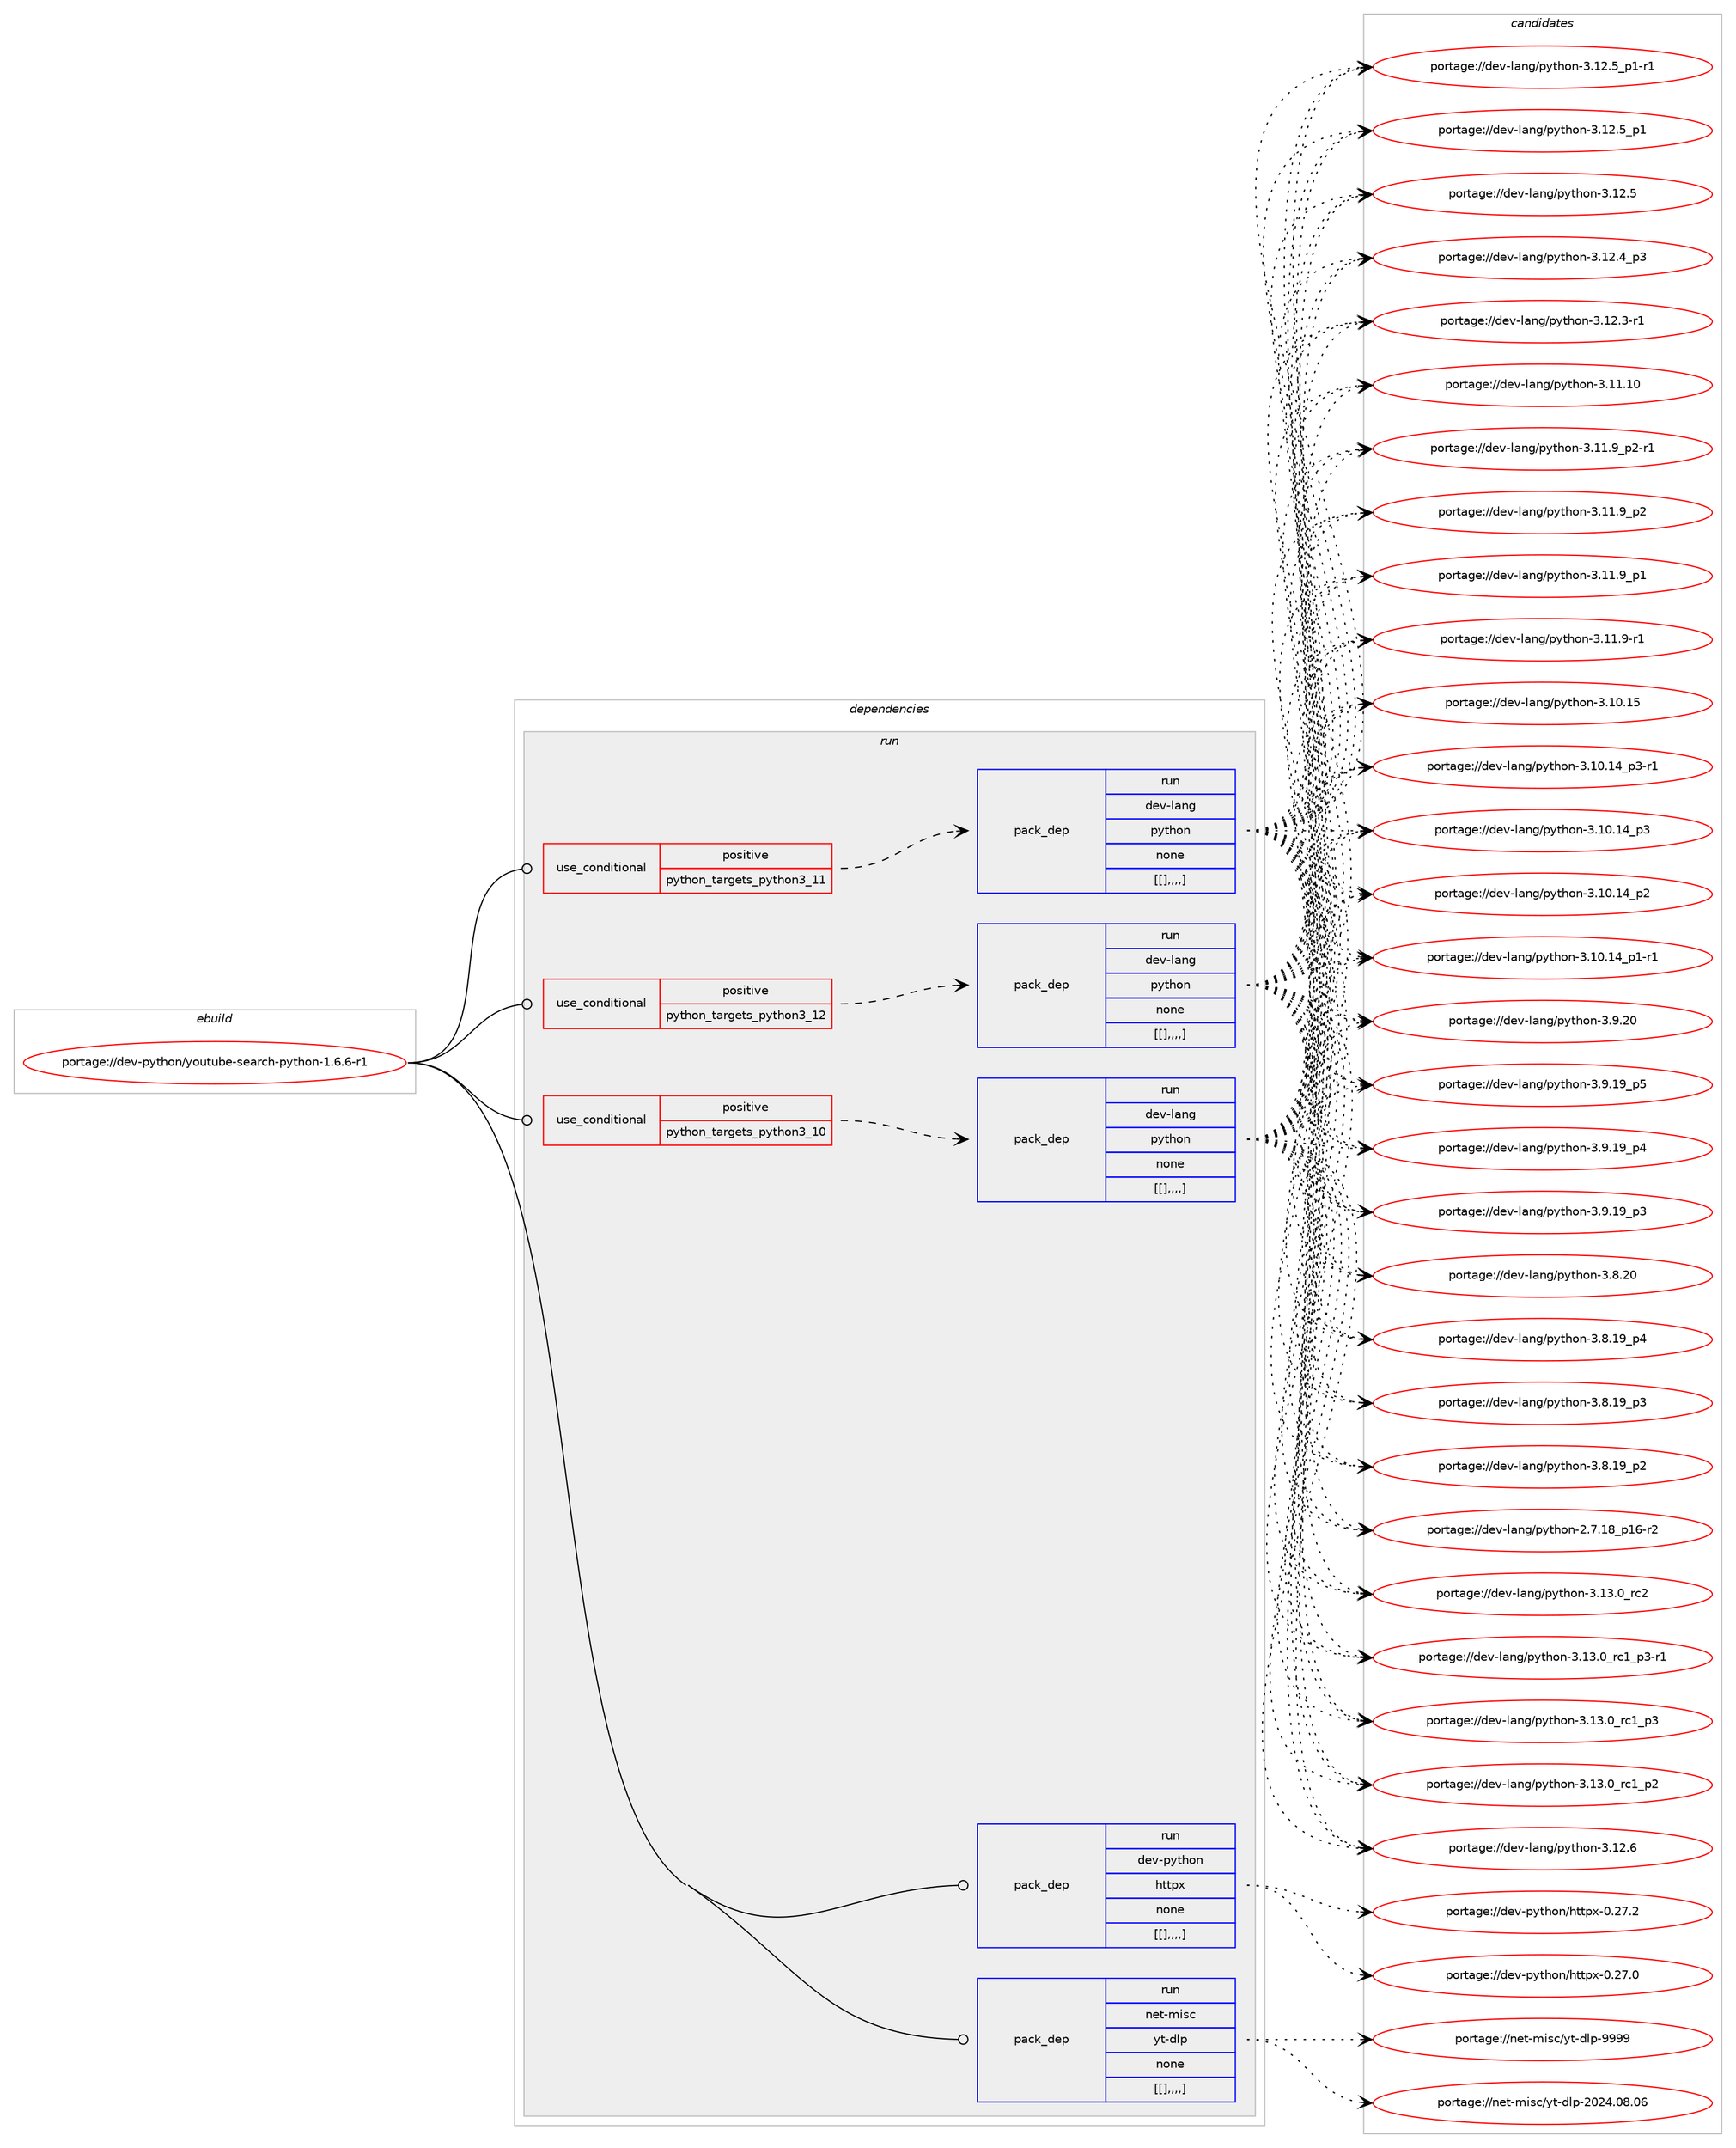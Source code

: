 digraph prolog {

# *************
# Graph options
# *************

newrank=true;
concentrate=true;
compound=true;
graph [rankdir=LR,fontname=Helvetica,fontsize=10,ranksep=1.5];#, ranksep=2.5, nodesep=0.2];
edge  [arrowhead=vee];
node  [fontname=Helvetica,fontsize=10];

# **********
# The ebuild
# **********

subgraph cluster_leftcol {
color=gray;
label=<<i>ebuild</i>>;
id [label="portage://dev-python/youtube-search-python-1.6.6-r1", color=red, width=4, href="../dev-python/youtube-search-python-1.6.6-r1.svg"];
}

# ****************
# The dependencies
# ****************

subgraph cluster_midcol {
color=gray;
label=<<i>dependencies</i>>;
subgraph cluster_compile {
fillcolor="#eeeeee";
style=filled;
label=<<i>compile</i>>;
}
subgraph cluster_compileandrun {
fillcolor="#eeeeee";
style=filled;
label=<<i>compile and run</i>>;
}
subgraph cluster_run {
fillcolor="#eeeeee";
style=filled;
label=<<i>run</i>>;
subgraph cond42539 {
dependency170342 [label=<<TABLE BORDER="0" CELLBORDER="1" CELLSPACING="0" CELLPADDING="4"><TR><TD ROWSPAN="3" CELLPADDING="10">use_conditional</TD></TR><TR><TD>positive</TD></TR><TR><TD>python_targets_python3_10</TD></TR></TABLE>>, shape=none, color=red];
subgraph pack126537 {
dependency170343 [label=<<TABLE BORDER="0" CELLBORDER="1" CELLSPACING="0" CELLPADDING="4" WIDTH="220"><TR><TD ROWSPAN="6" CELLPADDING="30">pack_dep</TD></TR><TR><TD WIDTH="110">run</TD></TR><TR><TD>dev-lang</TD></TR><TR><TD>python</TD></TR><TR><TD>none</TD></TR><TR><TD>[[],,,,]</TD></TR></TABLE>>, shape=none, color=blue];
}
dependency170342:e -> dependency170343:w [weight=20,style="dashed",arrowhead="vee"];
}
id:e -> dependency170342:w [weight=20,style="solid",arrowhead="odot"];
subgraph cond42540 {
dependency170344 [label=<<TABLE BORDER="0" CELLBORDER="1" CELLSPACING="0" CELLPADDING="4"><TR><TD ROWSPAN="3" CELLPADDING="10">use_conditional</TD></TR><TR><TD>positive</TD></TR><TR><TD>python_targets_python3_11</TD></TR></TABLE>>, shape=none, color=red];
subgraph pack126538 {
dependency170345 [label=<<TABLE BORDER="0" CELLBORDER="1" CELLSPACING="0" CELLPADDING="4" WIDTH="220"><TR><TD ROWSPAN="6" CELLPADDING="30">pack_dep</TD></TR><TR><TD WIDTH="110">run</TD></TR><TR><TD>dev-lang</TD></TR><TR><TD>python</TD></TR><TR><TD>none</TD></TR><TR><TD>[[],,,,]</TD></TR></TABLE>>, shape=none, color=blue];
}
dependency170344:e -> dependency170345:w [weight=20,style="dashed",arrowhead="vee"];
}
id:e -> dependency170344:w [weight=20,style="solid",arrowhead="odot"];
subgraph cond42541 {
dependency170346 [label=<<TABLE BORDER="0" CELLBORDER="1" CELLSPACING="0" CELLPADDING="4"><TR><TD ROWSPAN="3" CELLPADDING="10">use_conditional</TD></TR><TR><TD>positive</TD></TR><TR><TD>python_targets_python3_12</TD></TR></TABLE>>, shape=none, color=red];
subgraph pack126539 {
dependency170347 [label=<<TABLE BORDER="0" CELLBORDER="1" CELLSPACING="0" CELLPADDING="4" WIDTH="220"><TR><TD ROWSPAN="6" CELLPADDING="30">pack_dep</TD></TR><TR><TD WIDTH="110">run</TD></TR><TR><TD>dev-lang</TD></TR><TR><TD>python</TD></TR><TR><TD>none</TD></TR><TR><TD>[[],,,,]</TD></TR></TABLE>>, shape=none, color=blue];
}
dependency170346:e -> dependency170347:w [weight=20,style="dashed",arrowhead="vee"];
}
id:e -> dependency170346:w [weight=20,style="solid",arrowhead="odot"];
subgraph pack126540 {
dependency170348 [label=<<TABLE BORDER="0" CELLBORDER="1" CELLSPACING="0" CELLPADDING="4" WIDTH="220"><TR><TD ROWSPAN="6" CELLPADDING="30">pack_dep</TD></TR><TR><TD WIDTH="110">run</TD></TR><TR><TD>dev-python</TD></TR><TR><TD>httpx</TD></TR><TR><TD>none</TD></TR><TR><TD>[[],,,,]</TD></TR></TABLE>>, shape=none, color=blue];
}
id:e -> dependency170348:w [weight=20,style="solid",arrowhead="odot"];
subgraph pack126541 {
dependency170349 [label=<<TABLE BORDER="0" CELLBORDER="1" CELLSPACING="0" CELLPADDING="4" WIDTH="220"><TR><TD ROWSPAN="6" CELLPADDING="30">pack_dep</TD></TR><TR><TD WIDTH="110">run</TD></TR><TR><TD>net-misc</TD></TR><TR><TD>yt-dlp</TD></TR><TR><TD>none</TD></TR><TR><TD>[[],,,,]</TD></TR></TABLE>>, shape=none, color=blue];
}
id:e -> dependency170349:w [weight=20,style="solid",arrowhead="odot"];
}
}

# **************
# The candidates
# **************

subgraph cluster_choices {
rank=same;
color=gray;
label=<<i>candidates</i>>;

subgraph choice126537 {
color=black;
nodesep=1;
choice10010111845108971101034711212111610411111045514649514648951149950 [label="portage://dev-lang/python-3.13.0_rc2", color=red, width=4,href="../dev-lang/python-3.13.0_rc2.svg"];
choice1001011184510897110103471121211161041111104551464951464895114994995112514511449 [label="portage://dev-lang/python-3.13.0_rc1_p3-r1", color=red, width=4,href="../dev-lang/python-3.13.0_rc1_p3-r1.svg"];
choice100101118451089711010347112121116104111110455146495146489511499499511251 [label="portage://dev-lang/python-3.13.0_rc1_p3", color=red, width=4,href="../dev-lang/python-3.13.0_rc1_p3.svg"];
choice100101118451089711010347112121116104111110455146495146489511499499511250 [label="portage://dev-lang/python-3.13.0_rc1_p2", color=red, width=4,href="../dev-lang/python-3.13.0_rc1_p2.svg"];
choice10010111845108971101034711212111610411111045514649504654 [label="portage://dev-lang/python-3.12.6", color=red, width=4,href="../dev-lang/python-3.12.6.svg"];
choice1001011184510897110103471121211161041111104551464950465395112494511449 [label="portage://dev-lang/python-3.12.5_p1-r1", color=red, width=4,href="../dev-lang/python-3.12.5_p1-r1.svg"];
choice100101118451089711010347112121116104111110455146495046539511249 [label="portage://dev-lang/python-3.12.5_p1", color=red, width=4,href="../dev-lang/python-3.12.5_p1.svg"];
choice10010111845108971101034711212111610411111045514649504653 [label="portage://dev-lang/python-3.12.5", color=red, width=4,href="../dev-lang/python-3.12.5.svg"];
choice100101118451089711010347112121116104111110455146495046529511251 [label="portage://dev-lang/python-3.12.4_p3", color=red, width=4,href="../dev-lang/python-3.12.4_p3.svg"];
choice100101118451089711010347112121116104111110455146495046514511449 [label="portage://dev-lang/python-3.12.3-r1", color=red, width=4,href="../dev-lang/python-3.12.3-r1.svg"];
choice1001011184510897110103471121211161041111104551464949464948 [label="portage://dev-lang/python-3.11.10", color=red, width=4,href="../dev-lang/python-3.11.10.svg"];
choice1001011184510897110103471121211161041111104551464949465795112504511449 [label="portage://dev-lang/python-3.11.9_p2-r1", color=red, width=4,href="../dev-lang/python-3.11.9_p2-r1.svg"];
choice100101118451089711010347112121116104111110455146494946579511250 [label="portage://dev-lang/python-3.11.9_p2", color=red, width=4,href="../dev-lang/python-3.11.9_p2.svg"];
choice100101118451089711010347112121116104111110455146494946579511249 [label="portage://dev-lang/python-3.11.9_p1", color=red, width=4,href="../dev-lang/python-3.11.9_p1.svg"];
choice100101118451089711010347112121116104111110455146494946574511449 [label="portage://dev-lang/python-3.11.9-r1", color=red, width=4,href="../dev-lang/python-3.11.9-r1.svg"];
choice1001011184510897110103471121211161041111104551464948464953 [label="portage://dev-lang/python-3.10.15", color=red, width=4,href="../dev-lang/python-3.10.15.svg"];
choice100101118451089711010347112121116104111110455146494846495295112514511449 [label="portage://dev-lang/python-3.10.14_p3-r1", color=red, width=4,href="../dev-lang/python-3.10.14_p3-r1.svg"];
choice10010111845108971101034711212111610411111045514649484649529511251 [label="portage://dev-lang/python-3.10.14_p3", color=red, width=4,href="../dev-lang/python-3.10.14_p3.svg"];
choice10010111845108971101034711212111610411111045514649484649529511250 [label="portage://dev-lang/python-3.10.14_p2", color=red, width=4,href="../dev-lang/python-3.10.14_p2.svg"];
choice100101118451089711010347112121116104111110455146494846495295112494511449 [label="portage://dev-lang/python-3.10.14_p1-r1", color=red, width=4,href="../dev-lang/python-3.10.14_p1-r1.svg"];
choice10010111845108971101034711212111610411111045514657465048 [label="portage://dev-lang/python-3.9.20", color=red, width=4,href="../dev-lang/python-3.9.20.svg"];
choice100101118451089711010347112121116104111110455146574649579511253 [label="portage://dev-lang/python-3.9.19_p5", color=red, width=4,href="../dev-lang/python-3.9.19_p5.svg"];
choice100101118451089711010347112121116104111110455146574649579511252 [label="portage://dev-lang/python-3.9.19_p4", color=red, width=4,href="../dev-lang/python-3.9.19_p4.svg"];
choice100101118451089711010347112121116104111110455146574649579511251 [label="portage://dev-lang/python-3.9.19_p3", color=red, width=4,href="../dev-lang/python-3.9.19_p3.svg"];
choice10010111845108971101034711212111610411111045514656465048 [label="portage://dev-lang/python-3.8.20", color=red, width=4,href="../dev-lang/python-3.8.20.svg"];
choice100101118451089711010347112121116104111110455146564649579511252 [label="portage://dev-lang/python-3.8.19_p4", color=red, width=4,href="../dev-lang/python-3.8.19_p4.svg"];
choice100101118451089711010347112121116104111110455146564649579511251 [label="portage://dev-lang/python-3.8.19_p3", color=red, width=4,href="../dev-lang/python-3.8.19_p3.svg"];
choice100101118451089711010347112121116104111110455146564649579511250 [label="portage://dev-lang/python-3.8.19_p2", color=red, width=4,href="../dev-lang/python-3.8.19_p2.svg"];
choice100101118451089711010347112121116104111110455046554649569511249544511450 [label="portage://dev-lang/python-2.7.18_p16-r2", color=red, width=4,href="../dev-lang/python-2.7.18_p16-r2.svg"];
dependency170343:e -> choice10010111845108971101034711212111610411111045514649514648951149950:w [style=dotted,weight="100"];
dependency170343:e -> choice1001011184510897110103471121211161041111104551464951464895114994995112514511449:w [style=dotted,weight="100"];
dependency170343:e -> choice100101118451089711010347112121116104111110455146495146489511499499511251:w [style=dotted,weight="100"];
dependency170343:e -> choice100101118451089711010347112121116104111110455146495146489511499499511250:w [style=dotted,weight="100"];
dependency170343:e -> choice10010111845108971101034711212111610411111045514649504654:w [style=dotted,weight="100"];
dependency170343:e -> choice1001011184510897110103471121211161041111104551464950465395112494511449:w [style=dotted,weight="100"];
dependency170343:e -> choice100101118451089711010347112121116104111110455146495046539511249:w [style=dotted,weight="100"];
dependency170343:e -> choice10010111845108971101034711212111610411111045514649504653:w [style=dotted,weight="100"];
dependency170343:e -> choice100101118451089711010347112121116104111110455146495046529511251:w [style=dotted,weight="100"];
dependency170343:e -> choice100101118451089711010347112121116104111110455146495046514511449:w [style=dotted,weight="100"];
dependency170343:e -> choice1001011184510897110103471121211161041111104551464949464948:w [style=dotted,weight="100"];
dependency170343:e -> choice1001011184510897110103471121211161041111104551464949465795112504511449:w [style=dotted,weight="100"];
dependency170343:e -> choice100101118451089711010347112121116104111110455146494946579511250:w [style=dotted,weight="100"];
dependency170343:e -> choice100101118451089711010347112121116104111110455146494946579511249:w [style=dotted,weight="100"];
dependency170343:e -> choice100101118451089711010347112121116104111110455146494946574511449:w [style=dotted,weight="100"];
dependency170343:e -> choice1001011184510897110103471121211161041111104551464948464953:w [style=dotted,weight="100"];
dependency170343:e -> choice100101118451089711010347112121116104111110455146494846495295112514511449:w [style=dotted,weight="100"];
dependency170343:e -> choice10010111845108971101034711212111610411111045514649484649529511251:w [style=dotted,weight="100"];
dependency170343:e -> choice10010111845108971101034711212111610411111045514649484649529511250:w [style=dotted,weight="100"];
dependency170343:e -> choice100101118451089711010347112121116104111110455146494846495295112494511449:w [style=dotted,weight="100"];
dependency170343:e -> choice10010111845108971101034711212111610411111045514657465048:w [style=dotted,weight="100"];
dependency170343:e -> choice100101118451089711010347112121116104111110455146574649579511253:w [style=dotted,weight="100"];
dependency170343:e -> choice100101118451089711010347112121116104111110455146574649579511252:w [style=dotted,weight="100"];
dependency170343:e -> choice100101118451089711010347112121116104111110455146574649579511251:w [style=dotted,weight="100"];
dependency170343:e -> choice10010111845108971101034711212111610411111045514656465048:w [style=dotted,weight="100"];
dependency170343:e -> choice100101118451089711010347112121116104111110455146564649579511252:w [style=dotted,weight="100"];
dependency170343:e -> choice100101118451089711010347112121116104111110455146564649579511251:w [style=dotted,weight="100"];
dependency170343:e -> choice100101118451089711010347112121116104111110455146564649579511250:w [style=dotted,weight="100"];
dependency170343:e -> choice100101118451089711010347112121116104111110455046554649569511249544511450:w [style=dotted,weight="100"];
}
subgraph choice126538 {
color=black;
nodesep=1;
choice10010111845108971101034711212111610411111045514649514648951149950 [label="portage://dev-lang/python-3.13.0_rc2", color=red, width=4,href="../dev-lang/python-3.13.0_rc2.svg"];
choice1001011184510897110103471121211161041111104551464951464895114994995112514511449 [label="portage://dev-lang/python-3.13.0_rc1_p3-r1", color=red, width=4,href="../dev-lang/python-3.13.0_rc1_p3-r1.svg"];
choice100101118451089711010347112121116104111110455146495146489511499499511251 [label="portage://dev-lang/python-3.13.0_rc1_p3", color=red, width=4,href="../dev-lang/python-3.13.0_rc1_p3.svg"];
choice100101118451089711010347112121116104111110455146495146489511499499511250 [label="portage://dev-lang/python-3.13.0_rc1_p2", color=red, width=4,href="../dev-lang/python-3.13.0_rc1_p2.svg"];
choice10010111845108971101034711212111610411111045514649504654 [label="portage://dev-lang/python-3.12.6", color=red, width=4,href="../dev-lang/python-3.12.6.svg"];
choice1001011184510897110103471121211161041111104551464950465395112494511449 [label="portage://dev-lang/python-3.12.5_p1-r1", color=red, width=4,href="../dev-lang/python-3.12.5_p1-r1.svg"];
choice100101118451089711010347112121116104111110455146495046539511249 [label="portage://dev-lang/python-3.12.5_p1", color=red, width=4,href="../dev-lang/python-3.12.5_p1.svg"];
choice10010111845108971101034711212111610411111045514649504653 [label="portage://dev-lang/python-3.12.5", color=red, width=4,href="../dev-lang/python-3.12.5.svg"];
choice100101118451089711010347112121116104111110455146495046529511251 [label="portage://dev-lang/python-3.12.4_p3", color=red, width=4,href="../dev-lang/python-3.12.4_p3.svg"];
choice100101118451089711010347112121116104111110455146495046514511449 [label="portage://dev-lang/python-3.12.3-r1", color=red, width=4,href="../dev-lang/python-3.12.3-r1.svg"];
choice1001011184510897110103471121211161041111104551464949464948 [label="portage://dev-lang/python-3.11.10", color=red, width=4,href="../dev-lang/python-3.11.10.svg"];
choice1001011184510897110103471121211161041111104551464949465795112504511449 [label="portage://dev-lang/python-3.11.9_p2-r1", color=red, width=4,href="../dev-lang/python-3.11.9_p2-r1.svg"];
choice100101118451089711010347112121116104111110455146494946579511250 [label="portage://dev-lang/python-3.11.9_p2", color=red, width=4,href="../dev-lang/python-3.11.9_p2.svg"];
choice100101118451089711010347112121116104111110455146494946579511249 [label="portage://dev-lang/python-3.11.9_p1", color=red, width=4,href="../dev-lang/python-3.11.9_p1.svg"];
choice100101118451089711010347112121116104111110455146494946574511449 [label="portage://dev-lang/python-3.11.9-r1", color=red, width=4,href="../dev-lang/python-3.11.9-r1.svg"];
choice1001011184510897110103471121211161041111104551464948464953 [label="portage://dev-lang/python-3.10.15", color=red, width=4,href="../dev-lang/python-3.10.15.svg"];
choice100101118451089711010347112121116104111110455146494846495295112514511449 [label="portage://dev-lang/python-3.10.14_p3-r1", color=red, width=4,href="../dev-lang/python-3.10.14_p3-r1.svg"];
choice10010111845108971101034711212111610411111045514649484649529511251 [label="portage://dev-lang/python-3.10.14_p3", color=red, width=4,href="../dev-lang/python-3.10.14_p3.svg"];
choice10010111845108971101034711212111610411111045514649484649529511250 [label="portage://dev-lang/python-3.10.14_p2", color=red, width=4,href="../dev-lang/python-3.10.14_p2.svg"];
choice100101118451089711010347112121116104111110455146494846495295112494511449 [label="portage://dev-lang/python-3.10.14_p1-r1", color=red, width=4,href="../dev-lang/python-3.10.14_p1-r1.svg"];
choice10010111845108971101034711212111610411111045514657465048 [label="portage://dev-lang/python-3.9.20", color=red, width=4,href="../dev-lang/python-3.9.20.svg"];
choice100101118451089711010347112121116104111110455146574649579511253 [label="portage://dev-lang/python-3.9.19_p5", color=red, width=4,href="../dev-lang/python-3.9.19_p5.svg"];
choice100101118451089711010347112121116104111110455146574649579511252 [label="portage://dev-lang/python-3.9.19_p4", color=red, width=4,href="../dev-lang/python-3.9.19_p4.svg"];
choice100101118451089711010347112121116104111110455146574649579511251 [label="portage://dev-lang/python-3.9.19_p3", color=red, width=4,href="../dev-lang/python-3.9.19_p3.svg"];
choice10010111845108971101034711212111610411111045514656465048 [label="portage://dev-lang/python-3.8.20", color=red, width=4,href="../dev-lang/python-3.8.20.svg"];
choice100101118451089711010347112121116104111110455146564649579511252 [label="portage://dev-lang/python-3.8.19_p4", color=red, width=4,href="../dev-lang/python-3.8.19_p4.svg"];
choice100101118451089711010347112121116104111110455146564649579511251 [label="portage://dev-lang/python-3.8.19_p3", color=red, width=4,href="../dev-lang/python-3.8.19_p3.svg"];
choice100101118451089711010347112121116104111110455146564649579511250 [label="portage://dev-lang/python-3.8.19_p2", color=red, width=4,href="../dev-lang/python-3.8.19_p2.svg"];
choice100101118451089711010347112121116104111110455046554649569511249544511450 [label="portage://dev-lang/python-2.7.18_p16-r2", color=red, width=4,href="../dev-lang/python-2.7.18_p16-r2.svg"];
dependency170345:e -> choice10010111845108971101034711212111610411111045514649514648951149950:w [style=dotted,weight="100"];
dependency170345:e -> choice1001011184510897110103471121211161041111104551464951464895114994995112514511449:w [style=dotted,weight="100"];
dependency170345:e -> choice100101118451089711010347112121116104111110455146495146489511499499511251:w [style=dotted,weight="100"];
dependency170345:e -> choice100101118451089711010347112121116104111110455146495146489511499499511250:w [style=dotted,weight="100"];
dependency170345:e -> choice10010111845108971101034711212111610411111045514649504654:w [style=dotted,weight="100"];
dependency170345:e -> choice1001011184510897110103471121211161041111104551464950465395112494511449:w [style=dotted,weight="100"];
dependency170345:e -> choice100101118451089711010347112121116104111110455146495046539511249:w [style=dotted,weight="100"];
dependency170345:e -> choice10010111845108971101034711212111610411111045514649504653:w [style=dotted,weight="100"];
dependency170345:e -> choice100101118451089711010347112121116104111110455146495046529511251:w [style=dotted,weight="100"];
dependency170345:e -> choice100101118451089711010347112121116104111110455146495046514511449:w [style=dotted,weight="100"];
dependency170345:e -> choice1001011184510897110103471121211161041111104551464949464948:w [style=dotted,weight="100"];
dependency170345:e -> choice1001011184510897110103471121211161041111104551464949465795112504511449:w [style=dotted,weight="100"];
dependency170345:e -> choice100101118451089711010347112121116104111110455146494946579511250:w [style=dotted,weight="100"];
dependency170345:e -> choice100101118451089711010347112121116104111110455146494946579511249:w [style=dotted,weight="100"];
dependency170345:e -> choice100101118451089711010347112121116104111110455146494946574511449:w [style=dotted,weight="100"];
dependency170345:e -> choice1001011184510897110103471121211161041111104551464948464953:w [style=dotted,weight="100"];
dependency170345:e -> choice100101118451089711010347112121116104111110455146494846495295112514511449:w [style=dotted,weight="100"];
dependency170345:e -> choice10010111845108971101034711212111610411111045514649484649529511251:w [style=dotted,weight="100"];
dependency170345:e -> choice10010111845108971101034711212111610411111045514649484649529511250:w [style=dotted,weight="100"];
dependency170345:e -> choice100101118451089711010347112121116104111110455146494846495295112494511449:w [style=dotted,weight="100"];
dependency170345:e -> choice10010111845108971101034711212111610411111045514657465048:w [style=dotted,weight="100"];
dependency170345:e -> choice100101118451089711010347112121116104111110455146574649579511253:w [style=dotted,weight="100"];
dependency170345:e -> choice100101118451089711010347112121116104111110455146574649579511252:w [style=dotted,weight="100"];
dependency170345:e -> choice100101118451089711010347112121116104111110455146574649579511251:w [style=dotted,weight="100"];
dependency170345:e -> choice10010111845108971101034711212111610411111045514656465048:w [style=dotted,weight="100"];
dependency170345:e -> choice100101118451089711010347112121116104111110455146564649579511252:w [style=dotted,weight="100"];
dependency170345:e -> choice100101118451089711010347112121116104111110455146564649579511251:w [style=dotted,weight="100"];
dependency170345:e -> choice100101118451089711010347112121116104111110455146564649579511250:w [style=dotted,weight="100"];
dependency170345:e -> choice100101118451089711010347112121116104111110455046554649569511249544511450:w [style=dotted,weight="100"];
}
subgraph choice126539 {
color=black;
nodesep=1;
choice10010111845108971101034711212111610411111045514649514648951149950 [label="portage://dev-lang/python-3.13.0_rc2", color=red, width=4,href="../dev-lang/python-3.13.0_rc2.svg"];
choice1001011184510897110103471121211161041111104551464951464895114994995112514511449 [label="portage://dev-lang/python-3.13.0_rc1_p3-r1", color=red, width=4,href="../dev-lang/python-3.13.0_rc1_p3-r1.svg"];
choice100101118451089711010347112121116104111110455146495146489511499499511251 [label="portage://dev-lang/python-3.13.0_rc1_p3", color=red, width=4,href="../dev-lang/python-3.13.0_rc1_p3.svg"];
choice100101118451089711010347112121116104111110455146495146489511499499511250 [label="portage://dev-lang/python-3.13.0_rc1_p2", color=red, width=4,href="../dev-lang/python-3.13.0_rc1_p2.svg"];
choice10010111845108971101034711212111610411111045514649504654 [label="portage://dev-lang/python-3.12.6", color=red, width=4,href="../dev-lang/python-3.12.6.svg"];
choice1001011184510897110103471121211161041111104551464950465395112494511449 [label="portage://dev-lang/python-3.12.5_p1-r1", color=red, width=4,href="../dev-lang/python-3.12.5_p1-r1.svg"];
choice100101118451089711010347112121116104111110455146495046539511249 [label="portage://dev-lang/python-3.12.5_p1", color=red, width=4,href="../dev-lang/python-3.12.5_p1.svg"];
choice10010111845108971101034711212111610411111045514649504653 [label="portage://dev-lang/python-3.12.5", color=red, width=4,href="../dev-lang/python-3.12.5.svg"];
choice100101118451089711010347112121116104111110455146495046529511251 [label="portage://dev-lang/python-3.12.4_p3", color=red, width=4,href="../dev-lang/python-3.12.4_p3.svg"];
choice100101118451089711010347112121116104111110455146495046514511449 [label="portage://dev-lang/python-3.12.3-r1", color=red, width=4,href="../dev-lang/python-3.12.3-r1.svg"];
choice1001011184510897110103471121211161041111104551464949464948 [label="portage://dev-lang/python-3.11.10", color=red, width=4,href="../dev-lang/python-3.11.10.svg"];
choice1001011184510897110103471121211161041111104551464949465795112504511449 [label="portage://dev-lang/python-3.11.9_p2-r1", color=red, width=4,href="../dev-lang/python-3.11.9_p2-r1.svg"];
choice100101118451089711010347112121116104111110455146494946579511250 [label="portage://dev-lang/python-3.11.9_p2", color=red, width=4,href="../dev-lang/python-3.11.9_p2.svg"];
choice100101118451089711010347112121116104111110455146494946579511249 [label="portage://dev-lang/python-3.11.9_p1", color=red, width=4,href="../dev-lang/python-3.11.9_p1.svg"];
choice100101118451089711010347112121116104111110455146494946574511449 [label="portage://dev-lang/python-3.11.9-r1", color=red, width=4,href="../dev-lang/python-3.11.9-r1.svg"];
choice1001011184510897110103471121211161041111104551464948464953 [label="portage://dev-lang/python-3.10.15", color=red, width=4,href="../dev-lang/python-3.10.15.svg"];
choice100101118451089711010347112121116104111110455146494846495295112514511449 [label="portage://dev-lang/python-3.10.14_p3-r1", color=red, width=4,href="../dev-lang/python-3.10.14_p3-r1.svg"];
choice10010111845108971101034711212111610411111045514649484649529511251 [label="portage://dev-lang/python-3.10.14_p3", color=red, width=4,href="../dev-lang/python-3.10.14_p3.svg"];
choice10010111845108971101034711212111610411111045514649484649529511250 [label="portage://dev-lang/python-3.10.14_p2", color=red, width=4,href="../dev-lang/python-3.10.14_p2.svg"];
choice100101118451089711010347112121116104111110455146494846495295112494511449 [label="portage://dev-lang/python-3.10.14_p1-r1", color=red, width=4,href="../dev-lang/python-3.10.14_p1-r1.svg"];
choice10010111845108971101034711212111610411111045514657465048 [label="portage://dev-lang/python-3.9.20", color=red, width=4,href="../dev-lang/python-3.9.20.svg"];
choice100101118451089711010347112121116104111110455146574649579511253 [label="portage://dev-lang/python-3.9.19_p5", color=red, width=4,href="../dev-lang/python-3.9.19_p5.svg"];
choice100101118451089711010347112121116104111110455146574649579511252 [label="portage://dev-lang/python-3.9.19_p4", color=red, width=4,href="../dev-lang/python-3.9.19_p4.svg"];
choice100101118451089711010347112121116104111110455146574649579511251 [label="portage://dev-lang/python-3.9.19_p3", color=red, width=4,href="../dev-lang/python-3.9.19_p3.svg"];
choice10010111845108971101034711212111610411111045514656465048 [label="portage://dev-lang/python-3.8.20", color=red, width=4,href="../dev-lang/python-3.8.20.svg"];
choice100101118451089711010347112121116104111110455146564649579511252 [label="portage://dev-lang/python-3.8.19_p4", color=red, width=4,href="../dev-lang/python-3.8.19_p4.svg"];
choice100101118451089711010347112121116104111110455146564649579511251 [label="portage://dev-lang/python-3.8.19_p3", color=red, width=4,href="../dev-lang/python-3.8.19_p3.svg"];
choice100101118451089711010347112121116104111110455146564649579511250 [label="portage://dev-lang/python-3.8.19_p2", color=red, width=4,href="../dev-lang/python-3.8.19_p2.svg"];
choice100101118451089711010347112121116104111110455046554649569511249544511450 [label="portage://dev-lang/python-2.7.18_p16-r2", color=red, width=4,href="../dev-lang/python-2.7.18_p16-r2.svg"];
dependency170347:e -> choice10010111845108971101034711212111610411111045514649514648951149950:w [style=dotted,weight="100"];
dependency170347:e -> choice1001011184510897110103471121211161041111104551464951464895114994995112514511449:w [style=dotted,weight="100"];
dependency170347:e -> choice100101118451089711010347112121116104111110455146495146489511499499511251:w [style=dotted,weight="100"];
dependency170347:e -> choice100101118451089711010347112121116104111110455146495146489511499499511250:w [style=dotted,weight="100"];
dependency170347:e -> choice10010111845108971101034711212111610411111045514649504654:w [style=dotted,weight="100"];
dependency170347:e -> choice1001011184510897110103471121211161041111104551464950465395112494511449:w [style=dotted,weight="100"];
dependency170347:e -> choice100101118451089711010347112121116104111110455146495046539511249:w [style=dotted,weight="100"];
dependency170347:e -> choice10010111845108971101034711212111610411111045514649504653:w [style=dotted,weight="100"];
dependency170347:e -> choice100101118451089711010347112121116104111110455146495046529511251:w [style=dotted,weight="100"];
dependency170347:e -> choice100101118451089711010347112121116104111110455146495046514511449:w [style=dotted,weight="100"];
dependency170347:e -> choice1001011184510897110103471121211161041111104551464949464948:w [style=dotted,weight="100"];
dependency170347:e -> choice1001011184510897110103471121211161041111104551464949465795112504511449:w [style=dotted,weight="100"];
dependency170347:e -> choice100101118451089711010347112121116104111110455146494946579511250:w [style=dotted,weight="100"];
dependency170347:e -> choice100101118451089711010347112121116104111110455146494946579511249:w [style=dotted,weight="100"];
dependency170347:e -> choice100101118451089711010347112121116104111110455146494946574511449:w [style=dotted,weight="100"];
dependency170347:e -> choice1001011184510897110103471121211161041111104551464948464953:w [style=dotted,weight="100"];
dependency170347:e -> choice100101118451089711010347112121116104111110455146494846495295112514511449:w [style=dotted,weight="100"];
dependency170347:e -> choice10010111845108971101034711212111610411111045514649484649529511251:w [style=dotted,weight="100"];
dependency170347:e -> choice10010111845108971101034711212111610411111045514649484649529511250:w [style=dotted,weight="100"];
dependency170347:e -> choice100101118451089711010347112121116104111110455146494846495295112494511449:w [style=dotted,weight="100"];
dependency170347:e -> choice10010111845108971101034711212111610411111045514657465048:w [style=dotted,weight="100"];
dependency170347:e -> choice100101118451089711010347112121116104111110455146574649579511253:w [style=dotted,weight="100"];
dependency170347:e -> choice100101118451089711010347112121116104111110455146574649579511252:w [style=dotted,weight="100"];
dependency170347:e -> choice100101118451089711010347112121116104111110455146574649579511251:w [style=dotted,weight="100"];
dependency170347:e -> choice10010111845108971101034711212111610411111045514656465048:w [style=dotted,weight="100"];
dependency170347:e -> choice100101118451089711010347112121116104111110455146564649579511252:w [style=dotted,weight="100"];
dependency170347:e -> choice100101118451089711010347112121116104111110455146564649579511251:w [style=dotted,weight="100"];
dependency170347:e -> choice100101118451089711010347112121116104111110455146564649579511250:w [style=dotted,weight="100"];
dependency170347:e -> choice100101118451089711010347112121116104111110455046554649569511249544511450:w [style=dotted,weight="100"];
}
subgraph choice126540 {
color=black;
nodesep=1;
choice100101118451121211161041111104710411611611212045484650554650 [label="portage://dev-python/httpx-0.27.2", color=red, width=4,href="../dev-python/httpx-0.27.2.svg"];
choice100101118451121211161041111104710411611611212045484650554648 [label="portage://dev-python/httpx-0.27.0", color=red, width=4,href="../dev-python/httpx-0.27.0.svg"];
dependency170348:e -> choice100101118451121211161041111104710411611611212045484650554650:w [style=dotted,weight="100"];
dependency170348:e -> choice100101118451121211161041111104710411611611212045484650554648:w [style=dotted,weight="100"];
}
subgraph choice126541 {
color=black;
nodesep=1;
choice110101116451091051159947121116451001081124557575757 [label="portage://net-misc/yt-dlp-9999", color=red, width=4,href="../net-misc/yt-dlp-9999.svg"];
choice110101116451091051159947121116451001081124550485052464856464854 [label="portage://net-misc/yt-dlp-2024.08.06", color=red, width=4,href="../net-misc/yt-dlp-2024.08.06.svg"];
dependency170349:e -> choice110101116451091051159947121116451001081124557575757:w [style=dotted,weight="100"];
dependency170349:e -> choice110101116451091051159947121116451001081124550485052464856464854:w [style=dotted,weight="100"];
}
}

}
